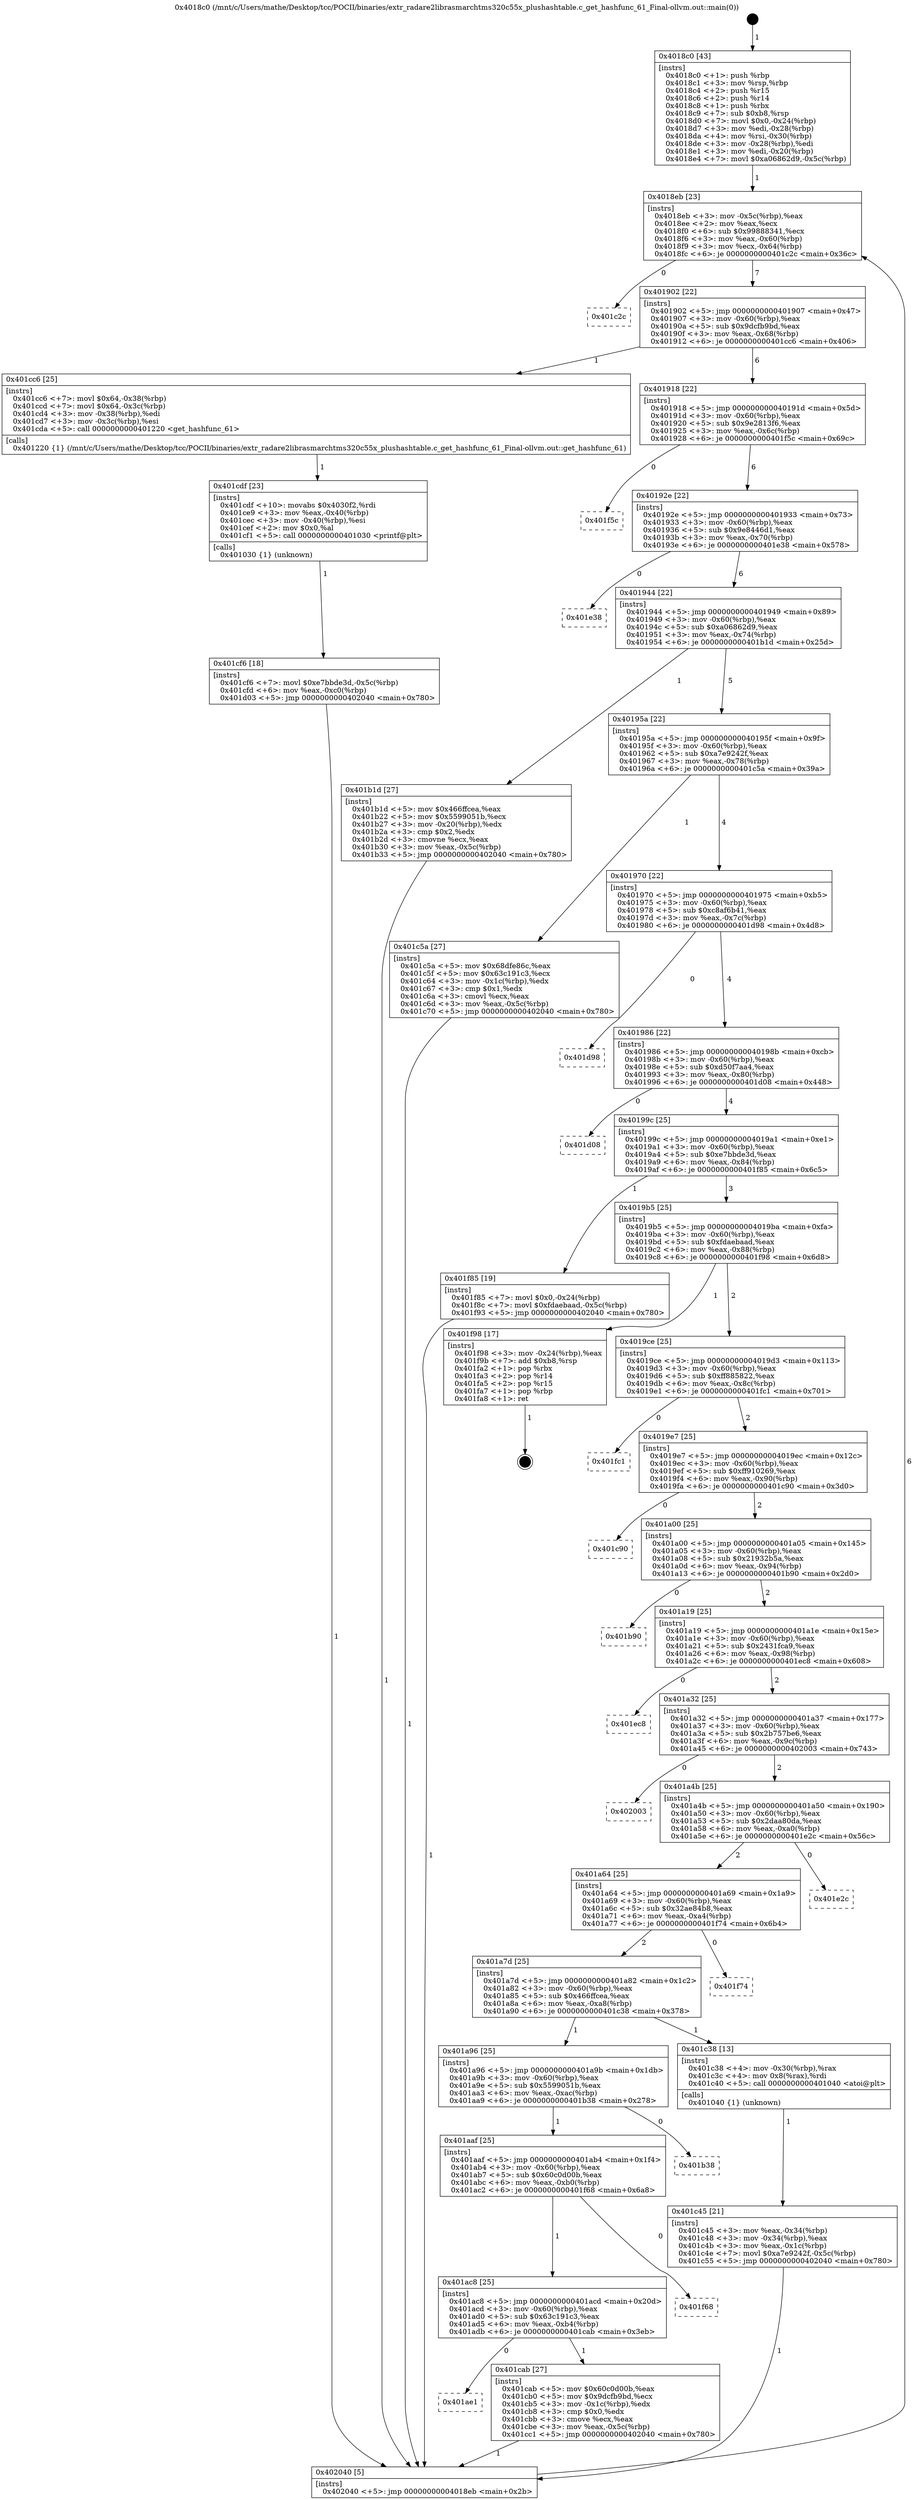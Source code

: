 digraph "0x4018c0" {
  label = "0x4018c0 (/mnt/c/Users/mathe/Desktop/tcc/POCII/binaries/extr_radare2librasmarchtms320c55x_plushashtable.c_get_hashfunc_61_Final-ollvm.out::main(0))"
  labelloc = "t"
  node[shape=record]

  Entry [label="",width=0.3,height=0.3,shape=circle,fillcolor=black,style=filled]
  "0x4018eb" [label="{
     0x4018eb [23]\l
     | [instrs]\l
     &nbsp;&nbsp;0x4018eb \<+3\>: mov -0x5c(%rbp),%eax\l
     &nbsp;&nbsp;0x4018ee \<+2\>: mov %eax,%ecx\l
     &nbsp;&nbsp;0x4018f0 \<+6\>: sub $0x99888341,%ecx\l
     &nbsp;&nbsp;0x4018f6 \<+3\>: mov %eax,-0x60(%rbp)\l
     &nbsp;&nbsp;0x4018f9 \<+3\>: mov %ecx,-0x64(%rbp)\l
     &nbsp;&nbsp;0x4018fc \<+6\>: je 0000000000401c2c \<main+0x36c\>\l
  }"]
  "0x401c2c" [label="{
     0x401c2c\l
  }", style=dashed]
  "0x401902" [label="{
     0x401902 [22]\l
     | [instrs]\l
     &nbsp;&nbsp;0x401902 \<+5\>: jmp 0000000000401907 \<main+0x47\>\l
     &nbsp;&nbsp;0x401907 \<+3\>: mov -0x60(%rbp),%eax\l
     &nbsp;&nbsp;0x40190a \<+5\>: sub $0x9dcfb9bd,%eax\l
     &nbsp;&nbsp;0x40190f \<+3\>: mov %eax,-0x68(%rbp)\l
     &nbsp;&nbsp;0x401912 \<+6\>: je 0000000000401cc6 \<main+0x406\>\l
  }"]
  Exit [label="",width=0.3,height=0.3,shape=circle,fillcolor=black,style=filled,peripheries=2]
  "0x401cc6" [label="{
     0x401cc6 [25]\l
     | [instrs]\l
     &nbsp;&nbsp;0x401cc6 \<+7\>: movl $0x64,-0x38(%rbp)\l
     &nbsp;&nbsp;0x401ccd \<+7\>: movl $0x64,-0x3c(%rbp)\l
     &nbsp;&nbsp;0x401cd4 \<+3\>: mov -0x38(%rbp),%edi\l
     &nbsp;&nbsp;0x401cd7 \<+3\>: mov -0x3c(%rbp),%esi\l
     &nbsp;&nbsp;0x401cda \<+5\>: call 0000000000401220 \<get_hashfunc_61\>\l
     | [calls]\l
     &nbsp;&nbsp;0x401220 \{1\} (/mnt/c/Users/mathe/Desktop/tcc/POCII/binaries/extr_radare2librasmarchtms320c55x_plushashtable.c_get_hashfunc_61_Final-ollvm.out::get_hashfunc_61)\l
  }"]
  "0x401918" [label="{
     0x401918 [22]\l
     | [instrs]\l
     &nbsp;&nbsp;0x401918 \<+5\>: jmp 000000000040191d \<main+0x5d\>\l
     &nbsp;&nbsp;0x40191d \<+3\>: mov -0x60(%rbp),%eax\l
     &nbsp;&nbsp;0x401920 \<+5\>: sub $0x9e2813f6,%eax\l
     &nbsp;&nbsp;0x401925 \<+3\>: mov %eax,-0x6c(%rbp)\l
     &nbsp;&nbsp;0x401928 \<+6\>: je 0000000000401f5c \<main+0x69c\>\l
  }"]
  "0x401cf6" [label="{
     0x401cf6 [18]\l
     | [instrs]\l
     &nbsp;&nbsp;0x401cf6 \<+7\>: movl $0xe7bbde3d,-0x5c(%rbp)\l
     &nbsp;&nbsp;0x401cfd \<+6\>: mov %eax,-0xc0(%rbp)\l
     &nbsp;&nbsp;0x401d03 \<+5\>: jmp 0000000000402040 \<main+0x780\>\l
  }"]
  "0x401f5c" [label="{
     0x401f5c\l
  }", style=dashed]
  "0x40192e" [label="{
     0x40192e [22]\l
     | [instrs]\l
     &nbsp;&nbsp;0x40192e \<+5\>: jmp 0000000000401933 \<main+0x73\>\l
     &nbsp;&nbsp;0x401933 \<+3\>: mov -0x60(%rbp),%eax\l
     &nbsp;&nbsp;0x401936 \<+5\>: sub $0x9e8446d1,%eax\l
     &nbsp;&nbsp;0x40193b \<+3\>: mov %eax,-0x70(%rbp)\l
     &nbsp;&nbsp;0x40193e \<+6\>: je 0000000000401e38 \<main+0x578\>\l
  }"]
  "0x401cdf" [label="{
     0x401cdf [23]\l
     | [instrs]\l
     &nbsp;&nbsp;0x401cdf \<+10\>: movabs $0x4030f2,%rdi\l
     &nbsp;&nbsp;0x401ce9 \<+3\>: mov %eax,-0x40(%rbp)\l
     &nbsp;&nbsp;0x401cec \<+3\>: mov -0x40(%rbp),%esi\l
     &nbsp;&nbsp;0x401cef \<+2\>: mov $0x0,%al\l
     &nbsp;&nbsp;0x401cf1 \<+5\>: call 0000000000401030 \<printf@plt\>\l
     | [calls]\l
     &nbsp;&nbsp;0x401030 \{1\} (unknown)\l
  }"]
  "0x401e38" [label="{
     0x401e38\l
  }", style=dashed]
  "0x401944" [label="{
     0x401944 [22]\l
     | [instrs]\l
     &nbsp;&nbsp;0x401944 \<+5\>: jmp 0000000000401949 \<main+0x89\>\l
     &nbsp;&nbsp;0x401949 \<+3\>: mov -0x60(%rbp),%eax\l
     &nbsp;&nbsp;0x40194c \<+5\>: sub $0xa06862d9,%eax\l
     &nbsp;&nbsp;0x401951 \<+3\>: mov %eax,-0x74(%rbp)\l
     &nbsp;&nbsp;0x401954 \<+6\>: je 0000000000401b1d \<main+0x25d\>\l
  }"]
  "0x401ae1" [label="{
     0x401ae1\l
  }", style=dashed]
  "0x401b1d" [label="{
     0x401b1d [27]\l
     | [instrs]\l
     &nbsp;&nbsp;0x401b1d \<+5\>: mov $0x466ffcea,%eax\l
     &nbsp;&nbsp;0x401b22 \<+5\>: mov $0x5599051b,%ecx\l
     &nbsp;&nbsp;0x401b27 \<+3\>: mov -0x20(%rbp),%edx\l
     &nbsp;&nbsp;0x401b2a \<+3\>: cmp $0x2,%edx\l
     &nbsp;&nbsp;0x401b2d \<+3\>: cmovne %ecx,%eax\l
     &nbsp;&nbsp;0x401b30 \<+3\>: mov %eax,-0x5c(%rbp)\l
     &nbsp;&nbsp;0x401b33 \<+5\>: jmp 0000000000402040 \<main+0x780\>\l
  }"]
  "0x40195a" [label="{
     0x40195a [22]\l
     | [instrs]\l
     &nbsp;&nbsp;0x40195a \<+5\>: jmp 000000000040195f \<main+0x9f\>\l
     &nbsp;&nbsp;0x40195f \<+3\>: mov -0x60(%rbp),%eax\l
     &nbsp;&nbsp;0x401962 \<+5\>: sub $0xa7e9242f,%eax\l
     &nbsp;&nbsp;0x401967 \<+3\>: mov %eax,-0x78(%rbp)\l
     &nbsp;&nbsp;0x40196a \<+6\>: je 0000000000401c5a \<main+0x39a\>\l
  }"]
  "0x402040" [label="{
     0x402040 [5]\l
     | [instrs]\l
     &nbsp;&nbsp;0x402040 \<+5\>: jmp 00000000004018eb \<main+0x2b\>\l
  }"]
  "0x4018c0" [label="{
     0x4018c0 [43]\l
     | [instrs]\l
     &nbsp;&nbsp;0x4018c0 \<+1\>: push %rbp\l
     &nbsp;&nbsp;0x4018c1 \<+3\>: mov %rsp,%rbp\l
     &nbsp;&nbsp;0x4018c4 \<+2\>: push %r15\l
     &nbsp;&nbsp;0x4018c6 \<+2\>: push %r14\l
     &nbsp;&nbsp;0x4018c8 \<+1\>: push %rbx\l
     &nbsp;&nbsp;0x4018c9 \<+7\>: sub $0xb8,%rsp\l
     &nbsp;&nbsp;0x4018d0 \<+7\>: movl $0x0,-0x24(%rbp)\l
     &nbsp;&nbsp;0x4018d7 \<+3\>: mov %edi,-0x28(%rbp)\l
     &nbsp;&nbsp;0x4018da \<+4\>: mov %rsi,-0x30(%rbp)\l
     &nbsp;&nbsp;0x4018de \<+3\>: mov -0x28(%rbp),%edi\l
     &nbsp;&nbsp;0x4018e1 \<+3\>: mov %edi,-0x20(%rbp)\l
     &nbsp;&nbsp;0x4018e4 \<+7\>: movl $0xa06862d9,-0x5c(%rbp)\l
  }"]
  "0x401cab" [label="{
     0x401cab [27]\l
     | [instrs]\l
     &nbsp;&nbsp;0x401cab \<+5\>: mov $0x60c0d00b,%eax\l
     &nbsp;&nbsp;0x401cb0 \<+5\>: mov $0x9dcfb9bd,%ecx\l
     &nbsp;&nbsp;0x401cb5 \<+3\>: mov -0x1c(%rbp),%edx\l
     &nbsp;&nbsp;0x401cb8 \<+3\>: cmp $0x0,%edx\l
     &nbsp;&nbsp;0x401cbb \<+3\>: cmove %ecx,%eax\l
     &nbsp;&nbsp;0x401cbe \<+3\>: mov %eax,-0x5c(%rbp)\l
     &nbsp;&nbsp;0x401cc1 \<+5\>: jmp 0000000000402040 \<main+0x780\>\l
  }"]
  "0x401c5a" [label="{
     0x401c5a [27]\l
     | [instrs]\l
     &nbsp;&nbsp;0x401c5a \<+5\>: mov $0x68dfe86c,%eax\l
     &nbsp;&nbsp;0x401c5f \<+5\>: mov $0x63c191c3,%ecx\l
     &nbsp;&nbsp;0x401c64 \<+3\>: mov -0x1c(%rbp),%edx\l
     &nbsp;&nbsp;0x401c67 \<+3\>: cmp $0x1,%edx\l
     &nbsp;&nbsp;0x401c6a \<+3\>: cmovl %ecx,%eax\l
     &nbsp;&nbsp;0x401c6d \<+3\>: mov %eax,-0x5c(%rbp)\l
     &nbsp;&nbsp;0x401c70 \<+5\>: jmp 0000000000402040 \<main+0x780\>\l
  }"]
  "0x401970" [label="{
     0x401970 [22]\l
     | [instrs]\l
     &nbsp;&nbsp;0x401970 \<+5\>: jmp 0000000000401975 \<main+0xb5\>\l
     &nbsp;&nbsp;0x401975 \<+3\>: mov -0x60(%rbp),%eax\l
     &nbsp;&nbsp;0x401978 \<+5\>: sub $0xc8af6b41,%eax\l
     &nbsp;&nbsp;0x40197d \<+3\>: mov %eax,-0x7c(%rbp)\l
     &nbsp;&nbsp;0x401980 \<+6\>: je 0000000000401d98 \<main+0x4d8\>\l
  }"]
  "0x401ac8" [label="{
     0x401ac8 [25]\l
     | [instrs]\l
     &nbsp;&nbsp;0x401ac8 \<+5\>: jmp 0000000000401acd \<main+0x20d\>\l
     &nbsp;&nbsp;0x401acd \<+3\>: mov -0x60(%rbp),%eax\l
     &nbsp;&nbsp;0x401ad0 \<+5\>: sub $0x63c191c3,%eax\l
     &nbsp;&nbsp;0x401ad5 \<+6\>: mov %eax,-0xb4(%rbp)\l
     &nbsp;&nbsp;0x401adb \<+6\>: je 0000000000401cab \<main+0x3eb\>\l
  }"]
  "0x401d98" [label="{
     0x401d98\l
  }", style=dashed]
  "0x401986" [label="{
     0x401986 [22]\l
     | [instrs]\l
     &nbsp;&nbsp;0x401986 \<+5\>: jmp 000000000040198b \<main+0xcb\>\l
     &nbsp;&nbsp;0x40198b \<+3\>: mov -0x60(%rbp),%eax\l
     &nbsp;&nbsp;0x40198e \<+5\>: sub $0xd50f7aa4,%eax\l
     &nbsp;&nbsp;0x401993 \<+3\>: mov %eax,-0x80(%rbp)\l
     &nbsp;&nbsp;0x401996 \<+6\>: je 0000000000401d08 \<main+0x448\>\l
  }"]
  "0x401f68" [label="{
     0x401f68\l
  }", style=dashed]
  "0x401d08" [label="{
     0x401d08\l
  }", style=dashed]
  "0x40199c" [label="{
     0x40199c [25]\l
     | [instrs]\l
     &nbsp;&nbsp;0x40199c \<+5\>: jmp 00000000004019a1 \<main+0xe1\>\l
     &nbsp;&nbsp;0x4019a1 \<+3\>: mov -0x60(%rbp),%eax\l
     &nbsp;&nbsp;0x4019a4 \<+5\>: sub $0xe7bbde3d,%eax\l
     &nbsp;&nbsp;0x4019a9 \<+6\>: mov %eax,-0x84(%rbp)\l
     &nbsp;&nbsp;0x4019af \<+6\>: je 0000000000401f85 \<main+0x6c5\>\l
  }"]
  "0x401aaf" [label="{
     0x401aaf [25]\l
     | [instrs]\l
     &nbsp;&nbsp;0x401aaf \<+5\>: jmp 0000000000401ab4 \<main+0x1f4\>\l
     &nbsp;&nbsp;0x401ab4 \<+3\>: mov -0x60(%rbp),%eax\l
     &nbsp;&nbsp;0x401ab7 \<+5\>: sub $0x60c0d00b,%eax\l
     &nbsp;&nbsp;0x401abc \<+6\>: mov %eax,-0xb0(%rbp)\l
     &nbsp;&nbsp;0x401ac2 \<+6\>: je 0000000000401f68 \<main+0x6a8\>\l
  }"]
  "0x401f85" [label="{
     0x401f85 [19]\l
     | [instrs]\l
     &nbsp;&nbsp;0x401f85 \<+7\>: movl $0x0,-0x24(%rbp)\l
     &nbsp;&nbsp;0x401f8c \<+7\>: movl $0xfdaebaad,-0x5c(%rbp)\l
     &nbsp;&nbsp;0x401f93 \<+5\>: jmp 0000000000402040 \<main+0x780\>\l
  }"]
  "0x4019b5" [label="{
     0x4019b5 [25]\l
     | [instrs]\l
     &nbsp;&nbsp;0x4019b5 \<+5\>: jmp 00000000004019ba \<main+0xfa\>\l
     &nbsp;&nbsp;0x4019ba \<+3\>: mov -0x60(%rbp),%eax\l
     &nbsp;&nbsp;0x4019bd \<+5\>: sub $0xfdaebaad,%eax\l
     &nbsp;&nbsp;0x4019c2 \<+6\>: mov %eax,-0x88(%rbp)\l
     &nbsp;&nbsp;0x4019c8 \<+6\>: je 0000000000401f98 \<main+0x6d8\>\l
  }"]
  "0x401b38" [label="{
     0x401b38\l
  }", style=dashed]
  "0x401f98" [label="{
     0x401f98 [17]\l
     | [instrs]\l
     &nbsp;&nbsp;0x401f98 \<+3\>: mov -0x24(%rbp),%eax\l
     &nbsp;&nbsp;0x401f9b \<+7\>: add $0xb8,%rsp\l
     &nbsp;&nbsp;0x401fa2 \<+1\>: pop %rbx\l
     &nbsp;&nbsp;0x401fa3 \<+2\>: pop %r14\l
     &nbsp;&nbsp;0x401fa5 \<+2\>: pop %r15\l
     &nbsp;&nbsp;0x401fa7 \<+1\>: pop %rbp\l
     &nbsp;&nbsp;0x401fa8 \<+1\>: ret\l
  }"]
  "0x4019ce" [label="{
     0x4019ce [25]\l
     | [instrs]\l
     &nbsp;&nbsp;0x4019ce \<+5\>: jmp 00000000004019d3 \<main+0x113\>\l
     &nbsp;&nbsp;0x4019d3 \<+3\>: mov -0x60(%rbp),%eax\l
     &nbsp;&nbsp;0x4019d6 \<+5\>: sub $0xff885822,%eax\l
     &nbsp;&nbsp;0x4019db \<+6\>: mov %eax,-0x8c(%rbp)\l
     &nbsp;&nbsp;0x4019e1 \<+6\>: je 0000000000401fc1 \<main+0x701\>\l
  }"]
  "0x401c45" [label="{
     0x401c45 [21]\l
     | [instrs]\l
     &nbsp;&nbsp;0x401c45 \<+3\>: mov %eax,-0x34(%rbp)\l
     &nbsp;&nbsp;0x401c48 \<+3\>: mov -0x34(%rbp),%eax\l
     &nbsp;&nbsp;0x401c4b \<+3\>: mov %eax,-0x1c(%rbp)\l
     &nbsp;&nbsp;0x401c4e \<+7\>: movl $0xa7e9242f,-0x5c(%rbp)\l
     &nbsp;&nbsp;0x401c55 \<+5\>: jmp 0000000000402040 \<main+0x780\>\l
  }"]
  "0x401fc1" [label="{
     0x401fc1\l
  }", style=dashed]
  "0x4019e7" [label="{
     0x4019e7 [25]\l
     | [instrs]\l
     &nbsp;&nbsp;0x4019e7 \<+5\>: jmp 00000000004019ec \<main+0x12c\>\l
     &nbsp;&nbsp;0x4019ec \<+3\>: mov -0x60(%rbp),%eax\l
     &nbsp;&nbsp;0x4019ef \<+5\>: sub $0xff910269,%eax\l
     &nbsp;&nbsp;0x4019f4 \<+6\>: mov %eax,-0x90(%rbp)\l
     &nbsp;&nbsp;0x4019fa \<+6\>: je 0000000000401c90 \<main+0x3d0\>\l
  }"]
  "0x401a96" [label="{
     0x401a96 [25]\l
     | [instrs]\l
     &nbsp;&nbsp;0x401a96 \<+5\>: jmp 0000000000401a9b \<main+0x1db\>\l
     &nbsp;&nbsp;0x401a9b \<+3\>: mov -0x60(%rbp),%eax\l
     &nbsp;&nbsp;0x401a9e \<+5\>: sub $0x5599051b,%eax\l
     &nbsp;&nbsp;0x401aa3 \<+6\>: mov %eax,-0xac(%rbp)\l
     &nbsp;&nbsp;0x401aa9 \<+6\>: je 0000000000401b38 \<main+0x278\>\l
  }"]
  "0x401c90" [label="{
     0x401c90\l
  }", style=dashed]
  "0x401a00" [label="{
     0x401a00 [25]\l
     | [instrs]\l
     &nbsp;&nbsp;0x401a00 \<+5\>: jmp 0000000000401a05 \<main+0x145\>\l
     &nbsp;&nbsp;0x401a05 \<+3\>: mov -0x60(%rbp),%eax\l
     &nbsp;&nbsp;0x401a08 \<+5\>: sub $0x21932b5a,%eax\l
     &nbsp;&nbsp;0x401a0d \<+6\>: mov %eax,-0x94(%rbp)\l
     &nbsp;&nbsp;0x401a13 \<+6\>: je 0000000000401b90 \<main+0x2d0\>\l
  }"]
  "0x401c38" [label="{
     0x401c38 [13]\l
     | [instrs]\l
     &nbsp;&nbsp;0x401c38 \<+4\>: mov -0x30(%rbp),%rax\l
     &nbsp;&nbsp;0x401c3c \<+4\>: mov 0x8(%rax),%rdi\l
     &nbsp;&nbsp;0x401c40 \<+5\>: call 0000000000401040 \<atoi@plt\>\l
     | [calls]\l
     &nbsp;&nbsp;0x401040 \{1\} (unknown)\l
  }"]
  "0x401b90" [label="{
     0x401b90\l
  }", style=dashed]
  "0x401a19" [label="{
     0x401a19 [25]\l
     | [instrs]\l
     &nbsp;&nbsp;0x401a19 \<+5\>: jmp 0000000000401a1e \<main+0x15e\>\l
     &nbsp;&nbsp;0x401a1e \<+3\>: mov -0x60(%rbp),%eax\l
     &nbsp;&nbsp;0x401a21 \<+5\>: sub $0x2431fca9,%eax\l
     &nbsp;&nbsp;0x401a26 \<+6\>: mov %eax,-0x98(%rbp)\l
     &nbsp;&nbsp;0x401a2c \<+6\>: je 0000000000401ec8 \<main+0x608\>\l
  }"]
  "0x401a7d" [label="{
     0x401a7d [25]\l
     | [instrs]\l
     &nbsp;&nbsp;0x401a7d \<+5\>: jmp 0000000000401a82 \<main+0x1c2\>\l
     &nbsp;&nbsp;0x401a82 \<+3\>: mov -0x60(%rbp),%eax\l
     &nbsp;&nbsp;0x401a85 \<+5\>: sub $0x466ffcea,%eax\l
     &nbsp;&nbsp;0x401a8a \<+6\>: mov %eax,-0xa8(%rbp)\l
     &nbsp;&nbsp;0x401a90 \<+6\>: je 0000000000401c38 \<main+0x378\>\l
  }"]
  "0x401ec8" [label="{
     0x401ec8\l
  }", style=dashed]
  "0x401a32" [label="{
     0x401a32 [25]\l
     | [instrs]\l
     &nbsp;&nbsp;0x401a32 \<+5\>: jmp 0000000000401a37 \<main+0x177\>\l
     &nbsp;&nbsp;0x401a37 \<+3\>: mov -0x60(%rbp),%eax\l
     &nbsp;&nbsp;0x401a3a \<+5\>: sub $0x2b757be6,%eax\l
     &nbsp;&nbsp;0x401a3f \<+6\>: mov %eax,-0x9c(%rbp)\l
     &nbsp;&nbsp;0x401a45 \<+6\>: je 0000000000402003 \<main+0x743\>\l
  }"]
  "0x401f74" [label="{
     0x401f74\l
  }", style=dashed]
  "0x402003" [label="{
     0x402003\l
  }", style=dashed]
  "0x401a4b" [label="{
     0x401a4b [25]\l
     | [instrs]\l
     &nbsp;&nbsp;0x401a4b \<+5\>: jmp 0000000000401a50 \<main+0x190\>\l
     &nbsp;&nbsp;0x401a50 \<+3\>: mov -0x60(%rbp),%eax\l
     &nbsp;&nbsp;0x401a53 \<+5\>: sub $0x2daa80da,%eax\l
     &nbsp;&nbsp;0x401a58 \<+6\>: mov %eax,-0xa0(%rbp)\l
     &nbsp;&nbsp;0x401a5e \<+6\>: je 0000000000401e2c \<main+0x56c\>\l
  }"]
  "0x401a64" [label="{
     0x401a64 [25]\l
     | [instrs]\l
     &nbsp;&nbsp;0x401a64 \<+5\>: jmp 0000000000401a69 \<main+0x1a9\>\l
     &nbsp;&nbsp;0x401a69 \<+3\>: mov -0x60(%rbp),%eax\l
     &nbsp;&nbsp;0x401a6c \<+5\>: sub $0x32ae84b8,%eax\l
     &nbsp;&nbsp;0x401a71 \<+6\>: mov %eax,-0xa4(%rbp)\l
     &nbsp;&nbsp;0x401a77 \<+6\>: je 0000000000401f74 \<main+0x6b4\>\l
  }"]
  "0x401e2c" [label="{
     0x401e2c\l
  }", style=dashed]
  Entry -> "0x4018c0" [label=" 1"]
  "0x4018eb" -> "0x401c2c" [label=" 0"]
  "0x4018eb" -> "0x401902" [label=" 7"]
  "0x401f98" -> Exit [label=" 1"]
  "0x401902" -> "0x401cc6" [label=" 1"]
  "0x401902" -> "0x401918" [label=" 6"]
  "0x401f85" -> "0x402040" [label=" 1"]
  "0x401918" -> "0x401f5c" [label=" 0"]
  "0x401918" -> "0x40192e" [label=" 6"]
  "0x401cf6" -> "0x402040" [label=" 1"]
  "0x40192e" -> "0x401e38" [label=" 0"]
  "0x40192e" -> "0x401944" [label=" 6"]
  "0x401cdf" -> "0x401cf6" [label=" 1"]
  "0x401944" -> "0x401b1d" [label=" 1"]
  "0x401944" -> "0x40195a" [label=" 5"]
  "0x401b1d" -> "0x402040" [label=" 1"]
  "0x4018c0" -> "0x4018eb" [label=" 1"]
  "0x402040" -> "0x4018eb" [label=" 6"]
  "0x401cc6" -> "0x401cdf" [label=" 1"]
  "0x40195a" -> "0x401c5a" [label=" 1"]
  "0x40195a" -> "0x401970" [label=" 4"]
  "0x401cab" -> "0x402040" [label=" 1"]
  "0x401970" -> "0x401d98" [label=" 0"]
  "0x401970" -> "0x401986" [label=" 4"]
  "0x401ac8" -> "0x401cab" [label=" 1"]
  "0x401986" -> "0x401d08" [label=" 0"]
  "0x401986" -> "0x40199c" [label=" 4"]
  "0x401ac8" -> "0x401ae1" [label=" 0"]
  "0x40199c" -> "0x401f85" [label=" 1"]
  "0x40199c" -> "0x4019b5" [label=" 3"]
  "0x401aaf" -> "0x401f68" [label=" 0"]
  "0x4019b5" -> "0x401f98" [label=" 1"]
  "0x4019b5" -> "0x4019ce" [label=" 2"]
  "0x401aaf" -> "0x401ac8" [label=" 1"]
  "0x4019ce" -> "0x401fc1" [label=" 0"]
  "0x4019ce" -> "0x4019e7" [label=" 2"]
  "0x401a96" -> "0x401b38" [label=" 0"]
  "0x4019e7" -> "0x401c90" [label=" 0"]
  "0x4019e7" -> "0x401a00" [label=" 2"]
  "0x401a96" -> "0x401aaf" [label=" 1"]
  "0x401a00" -> "0x401b90" [label=" 0"]
  "0x401a00" -> "0x401a19" [label=" 2"]
  "0x401c5a" -> "0x402040" [label=" 1"]
  "0x401a19" -> "0x401ec8" [label=" 0"]
  "0x401a19" -> "0x401a32" [label=" 2"]
  "0x401c38" -> "0x401c45" [label=" 1"]
  "0x401a32" -> "0x402003" [label=" 0"]
  "0x401a32" -> "0x401a4b" [label=" 2"]
  "0x401a7d" -> "0x401a96" [label=" 1"]
  "0x401a4b" -> "0x401e2c" [label=" 0"]
  "0x401a4b" -> "0x401a64" [label=" 2"]
  "0x401a7d" -> "0x401c38" [label=" 1"]
  "0x401a64" -> "0x401f74" [label=" 0"]
  "0x401a64" -> "0x401a7d" [label=" 2"]
  "0x401c45" -> "0x402040" [label=" 1"]
}
